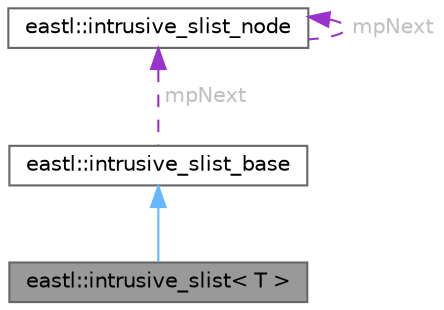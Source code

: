 digraph "eastl::intrusive_slist&lt; T &gt;"
{
 // LATEX_PDF_SIZE
  bgcolor="transparent";
  edge [fontname=Helvetica,fontsize=10,labelfontname=Helvetica,labelfontsize=10];
  node [fontname=Helvetica,fontsize=10,shape=box,height=0.2,width=0.4];
  Node1 [id="Node000001",label="eastl::intrusive_slist\< T \>",height=0.2,width=0.4,color="gray40", fillcolor="grey60", style="filled", fontcolor="black",tooltip=" "];
  Node2 -> Node1 [id="edge4_Node000001_Node000002",dir="back",color="steelblue1",style="solid",tooltip=" "];
  Node2 [id="Node000002",label="eastl::intrusive_slist_base",height=0.2,width=0.4,color="gray40", fillcolor="white", style="filled",URL="$classeastl_1_1intrusive__slist__base.html",tooltip=" "];
  Node3 -> Node2 [id="edge5_Node000002_Node000003",dir="back",color="darkorchid3",style="dashed",tooltip=" ",label=" mpNext",fontcolor="grey" ];
  Node3 [id="Node000003",label="eastl::intrusive_slist_node",height=0.2,width=0.4,color="gray40", fillcolor="white", style="filled",URL="$structeastl_1_1intrusive__slist__node.html",tooltip=" "];
  Node3 -> Node3 [id="edge6_Node000003_Node000003",dir="back",color="darkorchid3",style="dashed",tooltip=" ",label=" mpNext",fontcolor="grey" ];
}
